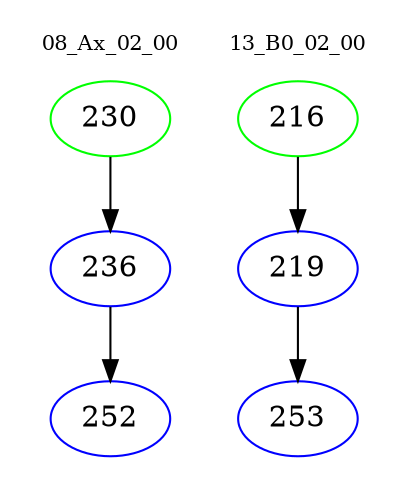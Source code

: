 digraph{
subgraph cluster_0 {
color = white
label = "08_Ax_02_00";
fontsize=10;
T0_230 [label="230", color="green"]
T0_230 -> T0_236 [color="black"]
T0_236 [label="236", color="blue"]
T0_236 -> T0_252 [color="black"]
T0_252 [label="252", color="blue"]
}
subgraph cluster_1 {
color = white
label = "13_B0_02_00";
fontsize=10;
T1_216 [label="216", color="green"]
T1_216 -> T1_219 [color="black"]
T1_219 [label="219", color="blue"]
T1_219 -> T1_253 [color="black"]
T1_253 [label="253", color="blue"]
}
}
